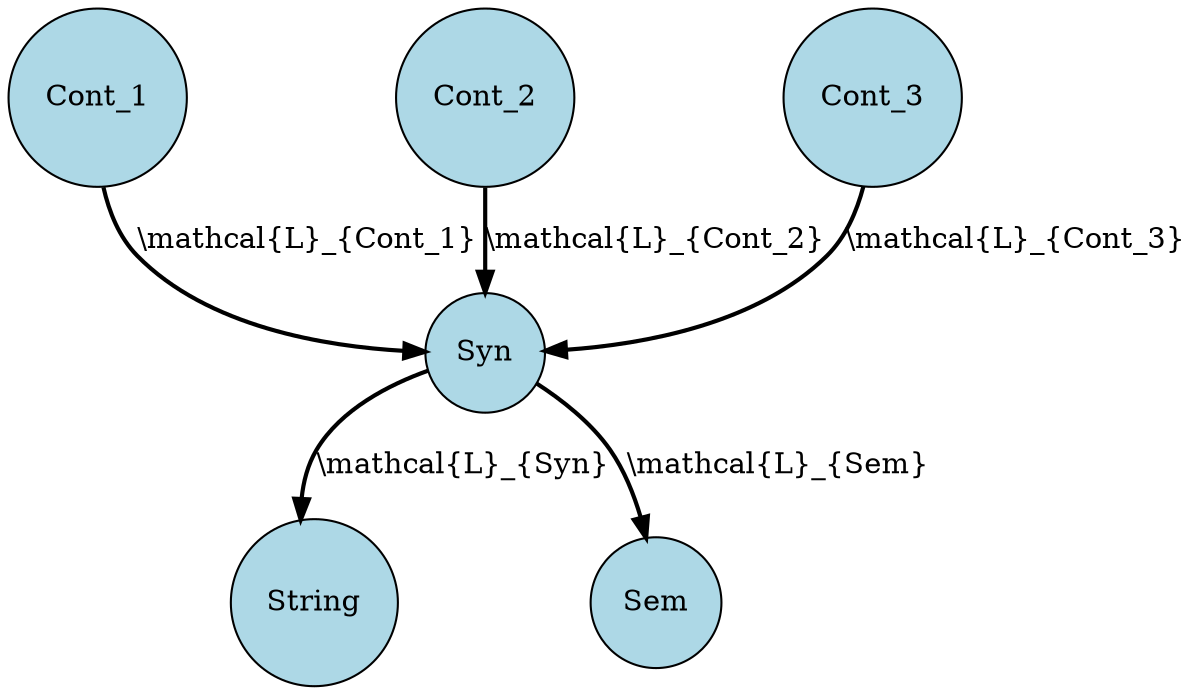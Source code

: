strict digraph "merged-conts" {
  node [shape="circle",style="filled",fillcolor="lightblue"]
  edge [style="bold"]
  "Cont_1" -> "Syn" [label="\\mathcal{L}_{Cont_1}"]
  "Cont_2" -> "Syn" [label="\\mathcal{L}_{Cont_2}"]
  "Cont_3" -> "Syn" [label="\\mathcal{L}_{Cont_3}"]
  "Syn" -> "String" [label="\\mathcal{L}_{Syn}"]
  "Syn" -> "Sem" [label="\\mathcal{L}_{Sem}"]
}
